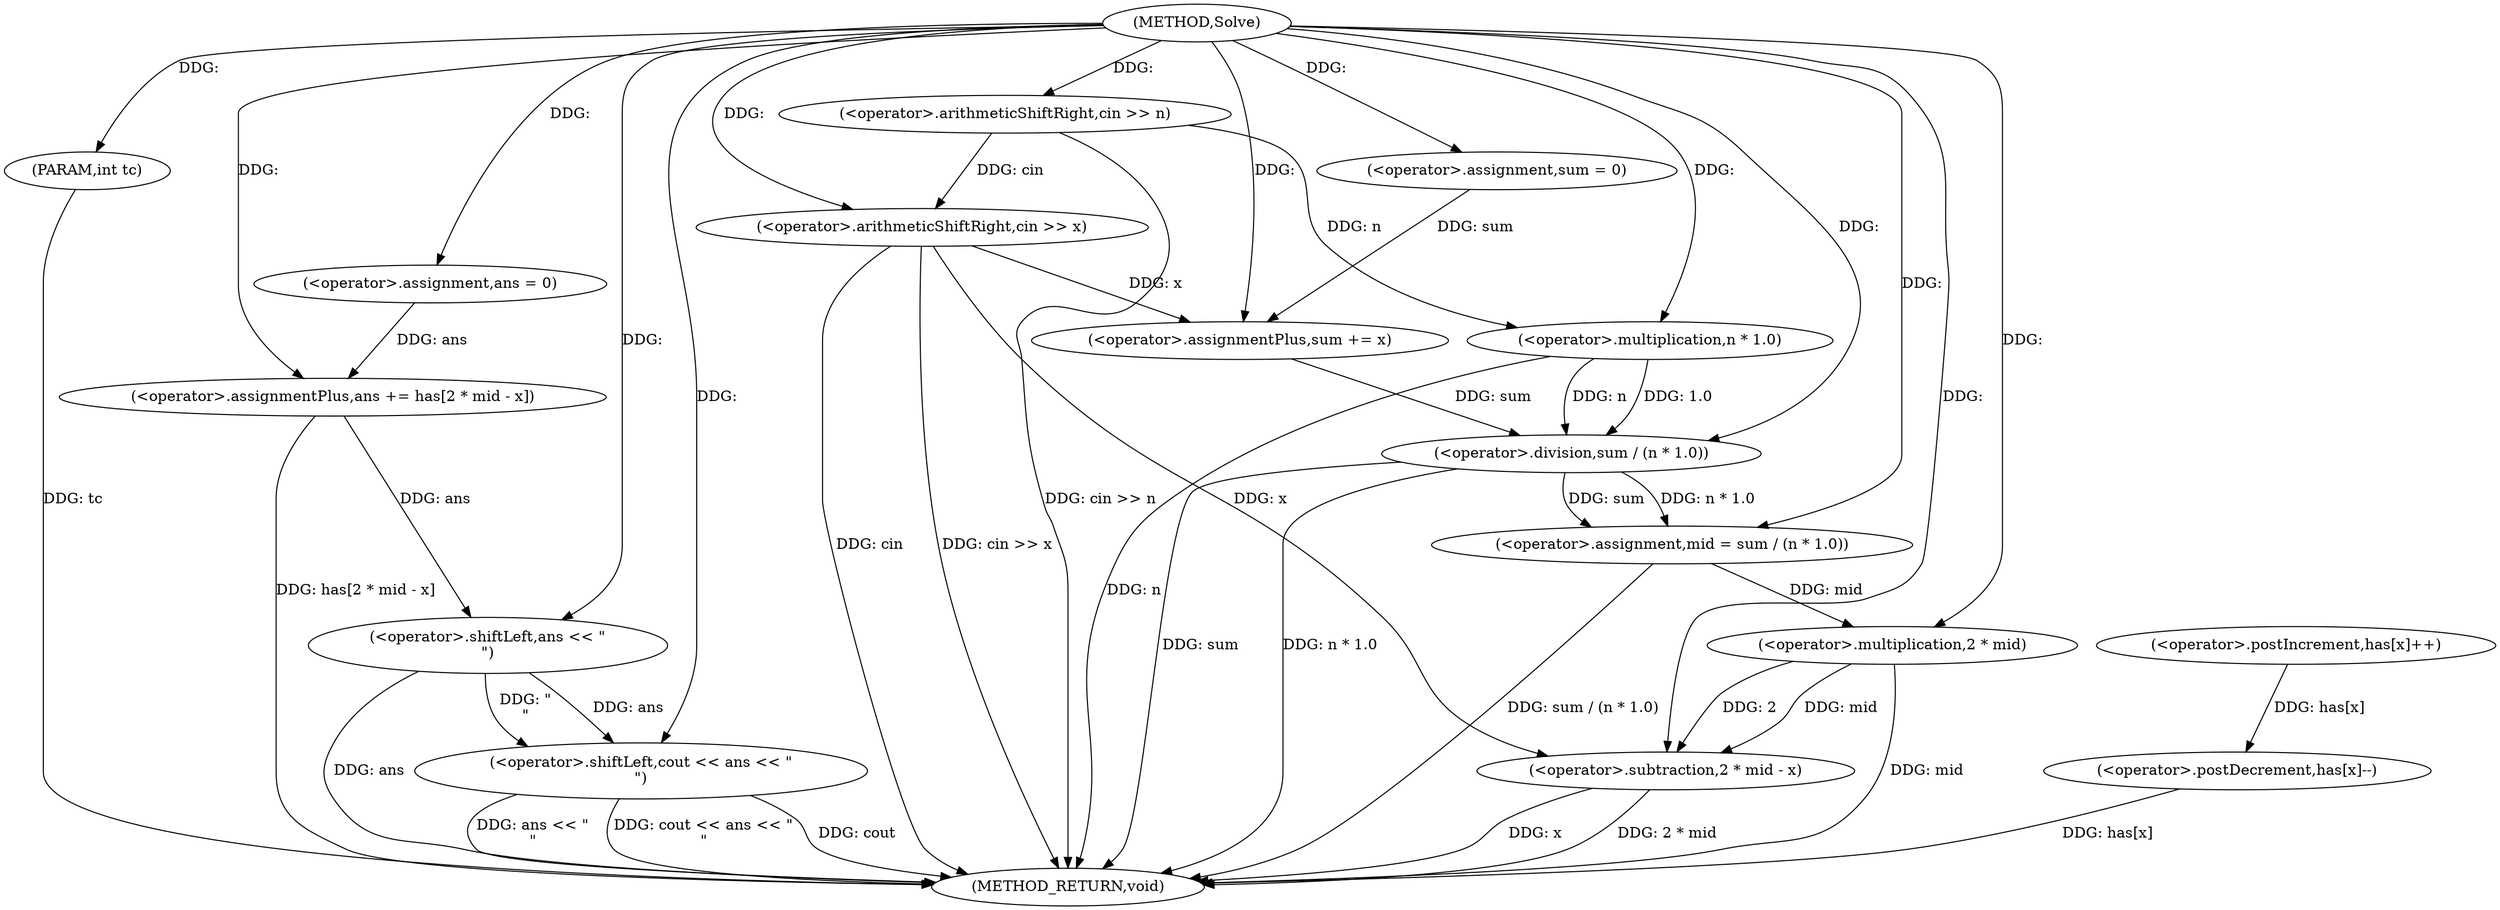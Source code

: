 digraph "Solve" {  
"1000101" [label = "(METHOD,Solve)" ]
"1000159" [label = "(METHOD_RETURN,void)" ]
"1000102" [label = "(PARAM,int tc)" ]
"1000107" [label = "(<operator>.assignment,ans = 0)" ]
"1000111" [label = "(<operator>.assignment,sum = 0)" ]
"1000115" [label = "(<operator>.arithmeticShiftRight,cin >> n)" ]
"1000132" [label = "(<operator>.assignment,mid = sum / (n * 1.0))" ]
"1000154" [label = "(<operator>.shiftLeft,cout << ans << \"\n\")" ]
"1000121" [label = "(<operator>.arithmeticShiftRight,cin >> x)" ]
"1000141" [label = "(<operator>.postDecrement,has[x]--)" ]
"1000145" [label = "(<operator>.assignmentPlus,ans += has[2 * mid - x])" ]
"1000125" [label = "(<operator>.postIncrement,has[x]++)" ]
"1000129" [label = "(<operator>.assignmentPlus,sum += x)" ]
"1000134" [label = "(<operator>.division,sum / (n * 1.0))" ]
"1000156" [label = "(<operator>.shiftLeft,ans << \"\n\")" ]
"1000136" [label = "(<operator>.multiplication,n * 1.0)" ]
"1000149" [label = "(<operator>.subtraction,2 * mid - x)" ]
"1000150" [label = "(<operator>.multiplication,2 * mid)" ]
  "1000102" -> "1000159"  [ label = "DDG: tc"] 
  "1000115" -> "1000159"  [ label = "DDG: cin >> n"] 
  "1000121" -> "1000159"  [ label = "DDG: cin"] 
  "1000121" -> "1000159"  [ label = "DDG: cin >> x"] 
  "1000134" -> "1000159"  [ label = "DDG: sum"] 
  "1000136" -> "1000159"  [ label = "DDG: n"] 
  "1000134" -> "1000159"  [ label = "DDG: n * 1.0"] 
  "1000132" -> "1000159"  [ label = "DDG: sum / (n * 1.0)"] 
  "1000141" -> "1000159"  [ label = "DDG: has[x]"] 
  "1000150" -> "1000159"  [ label = "DDG: mid"] 
  "1000149" -> "1000159"  [ label = "DDG: 2 * mid"] 
  "1000149" -> "1000159"  [ label = "DDG: x"] 
  "1000145" -> "1000159"  [ label = "DDG: has[2 * mid - x]"] 
  "1000156" -> "1000159"  [ label = "DDG: ans"] 
  "1000154" -> "1000159"  [ label = "DDG: ans << \"\n\""] 
  "1000154" -> "1000159"  [ label = "DDG: cout << ans << \"\n\""] 
  "1000154" -> "1000159"  [ label = "DDG: cout"] 
  "1000101" -> "1000102"  [ label = "DDG: "] 
  "1000101" -> "1000107"  [ label = "DDG: "] 
  "1000101" -> "1000111"  [ label = "DDG: "] 
  "1000134" -> "1000132"  [ label = "DDG: n * 1.0"] 
  "1000134" -> "1000132"  [ label = "DDG: sum"] 
  "1000101" -> "1000115"  [ label = "DDG: "] 
  "1000101" -> "1000132"  [ label = "DDG: "] 
  "1000101" -> "1000154"  [ label = "DDG: "] 
  "1000156" -> "1000154"  [ label = "DDG: ans"] 
  "1000156" -> "1000154"  [ label = "DDG: \"\n\""] 
  "1000115" -> "1000121"  [ label = "DDG: cin"] 
  "1000101" -> "1000121"  [ label = "DDG: "] 
  "1000121" -> "1000129"  [ label = "DDG: x"] 
  "1000101" -> "1000129"  [ label = "DDG: "] 
  "1000129" -> "1000134"  [ label = "DDG: sum"] 
  "1000101" -> "1000134"  [ label = "DDG: "] 
  "1000136" -> "1000134"  [ label = "DDG: n"] 
  "1000136" -> "1000134"  [ label = "DDG: 1.0"] 
  "1000125" -> "1000141"  [ label = "DDG: has[x]"] 
  "1000107" -> "1000145"  [ label = "DDG: ans"] 
  "1000101" -> "1000145"  [ label = "DDG: "] 
  "1000145" -> "1000156"  [ label = "DDG: ans"] 
  "1000101" -> "1000156"  [ label = "DDG: "] 
  "1000111" -> "1000129"  [ label = "DDG: sum"] 
  "1000115" -> "1000136"  [ label = "DDG: n"] 
  "1000101" -> "1000136"  [ label = "DDG: "] 
  "1000150" -> "1000149"  [ label = "DDG: 2"] 
  "1000150" -> "1000149"  [ label = "DDG: mid"] 
  "1000101" -> "1000149"  [ label = "DDG: "] 
  "1000121" -> "1000149"  [ label = "DDG: x"] 
  "1000101" -> "1000150"  [ label = "DDG: "] 
  "1000132" -> "1000150"  [ label = "DDG: mid"] 
}

